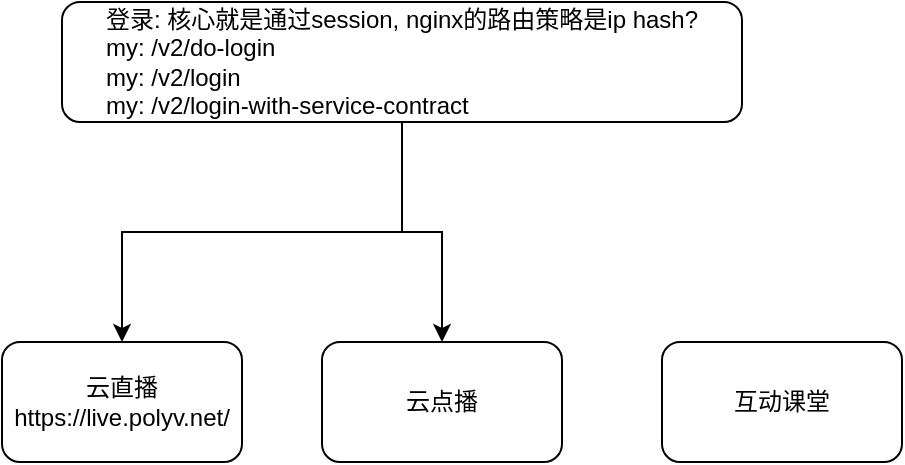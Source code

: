 <mxfile version="20.6.0" type="github">
  <diagram id="WrlV3yT-YBFCHB49ksLP" name="第 1 页">
    <mxGraphModel dx="2249" dy="762" grid="1" gridSize="10" guides="1" tooltips="1" connect="1" arrows="1" fold="1" page="1" pageScale="1" pageWidth="827" pageHeight="1169" math="0" shadow="0">
      <root>
        <mxCell id="0" />
        <mxCell id="1" parent="0" />
        <mxCell id="JjVoeqyf47N1_hWljFrh-5" style="edgeStyle=orthogonalEdgeStyle;rounded=0;orthogonalLoop=1;jettySize=auto;html=1;" edge="1" parent="1" source="JjVoeqyf47N1_hWljFrh-2" target="JjVoeqyf47N1_hWljFrh-3">
          <mxGeometry relative="1" as="geometry" />
        </mxCell>
        <mxCell id="JjVoeqyf47N1_hWljFrh-6" style="edgeStyle=orthogonalEdgeStyle;rounded=0;orthogonalLoop=1;jettySize=auto;html=1;exitX=0.5;exitY=1;exitDx=0;exitDy=0;entryX=0.5;entryY=0;entryDx=0;entryDy=0;" edge="1" parent="1" source="JjVoeqyf47N1_hWljFrh-2" target="JjVoeqyf47N1_hWljFrh-4">
          <mxGeometry relative="1" as="geometry" />
        </mxCell>
        <mxCell id="JjVoeqyf47N1_hWljFrh-2" value="&lt;div style=&quot;text-align: left;&quot;&gt;&lt;span style=&quot;background-color: initial;&quot;&gt;登录: 核心就是通过session, nginx的路由策略是ip hash?&lt;/span&gt;&lt;/div&gt;&lt;div style=&quot;text-align: left;&quot;&gt;&lt;span style=&quot;background-color: initial;&quot;&gt;my: /v2/do-login&lt;/span&gt;&lt;/div&gt;&lt;div style=&quot;text-align: left;&quot;&gt;&lt;span style=&quot;background-color: initial;&quot;&gt;my: /v2/login&lt;/span&gt;&lt;/div&gt;&lt;div style=&quot;text-align: left;&quot;&gt;&lt;span style=&quot;background-color: initial;&quot;&gt;my: /v2/login-with-service-contract&lt;/span&gt;&lt;/div&gt;" style="rounded=1;whiteSpace=wrap;html=1;" vertex="1" parent="1">
          <mxGeometry x="-80" y="200" width="340" height="60" as="geometry" />
        </mxCell>
        <mxCell id="JjVoeqyf47N1_hWljFrh-3" value="云点播" style="rounded=1;whiteSpace=wrap;html=1;" vertex="1" parent="1">
          <mxGeometry x="50" y="370" width="120" height="60" as="geometry" />
        </mxCell>
        <mxCell id="JjVoeqyf47N1_hWljFrh-4" value="云直播&lt;br&gt;https://live.polyv.net/" style="rounded=1;whiteSpace=wrap;html=1;" vertex="1" parent="1">
          <mxGeometry x="-110" y="370" width="120" height="60" as="geometry" />
        </mxCell>
        <mxCell id="JjVoeqyf47N1_hWljFrh-7" value="互动课堂" style="rounded=1;whiteSpace=wrap;html=1;" vertex="1" parent="1">
          <mxGeometry x="220" y="370" width="120" height="60" as="geometry" />
        </mxCell>
      </root>
    </mxGraphModel>
  </diagram>
</mxfile>
